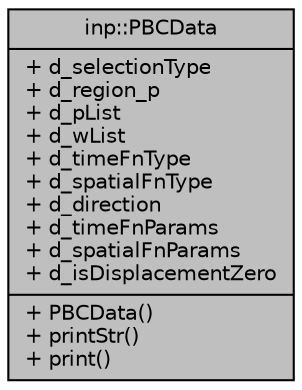 digraph "inp::PBCData"
{
  edge [fontname="Helvetica",fontsize="10",labelfontname="Helvetica",labelfontsize="10"];
  node [fontname="Helvetica",fontsize="10",shape=record];
  Node1 [label="{inp::PBCData\n|+ d_selectionType\l+ d_region_p\l+ d_pList\l+ d_wList\l+ d_timeFnType\l+ d_spatialFnType\l+ d_direction\l+ d_timeFnParams\l+ d_spatialFnParams\l+ d_isDisplacementZero\l|+ PBCData()\l+ printStr()\l+ print()\l}",height=0.2,width=0.4,color="black", fillcolor="grey75", style="filled", fontcolor="black"];
}
